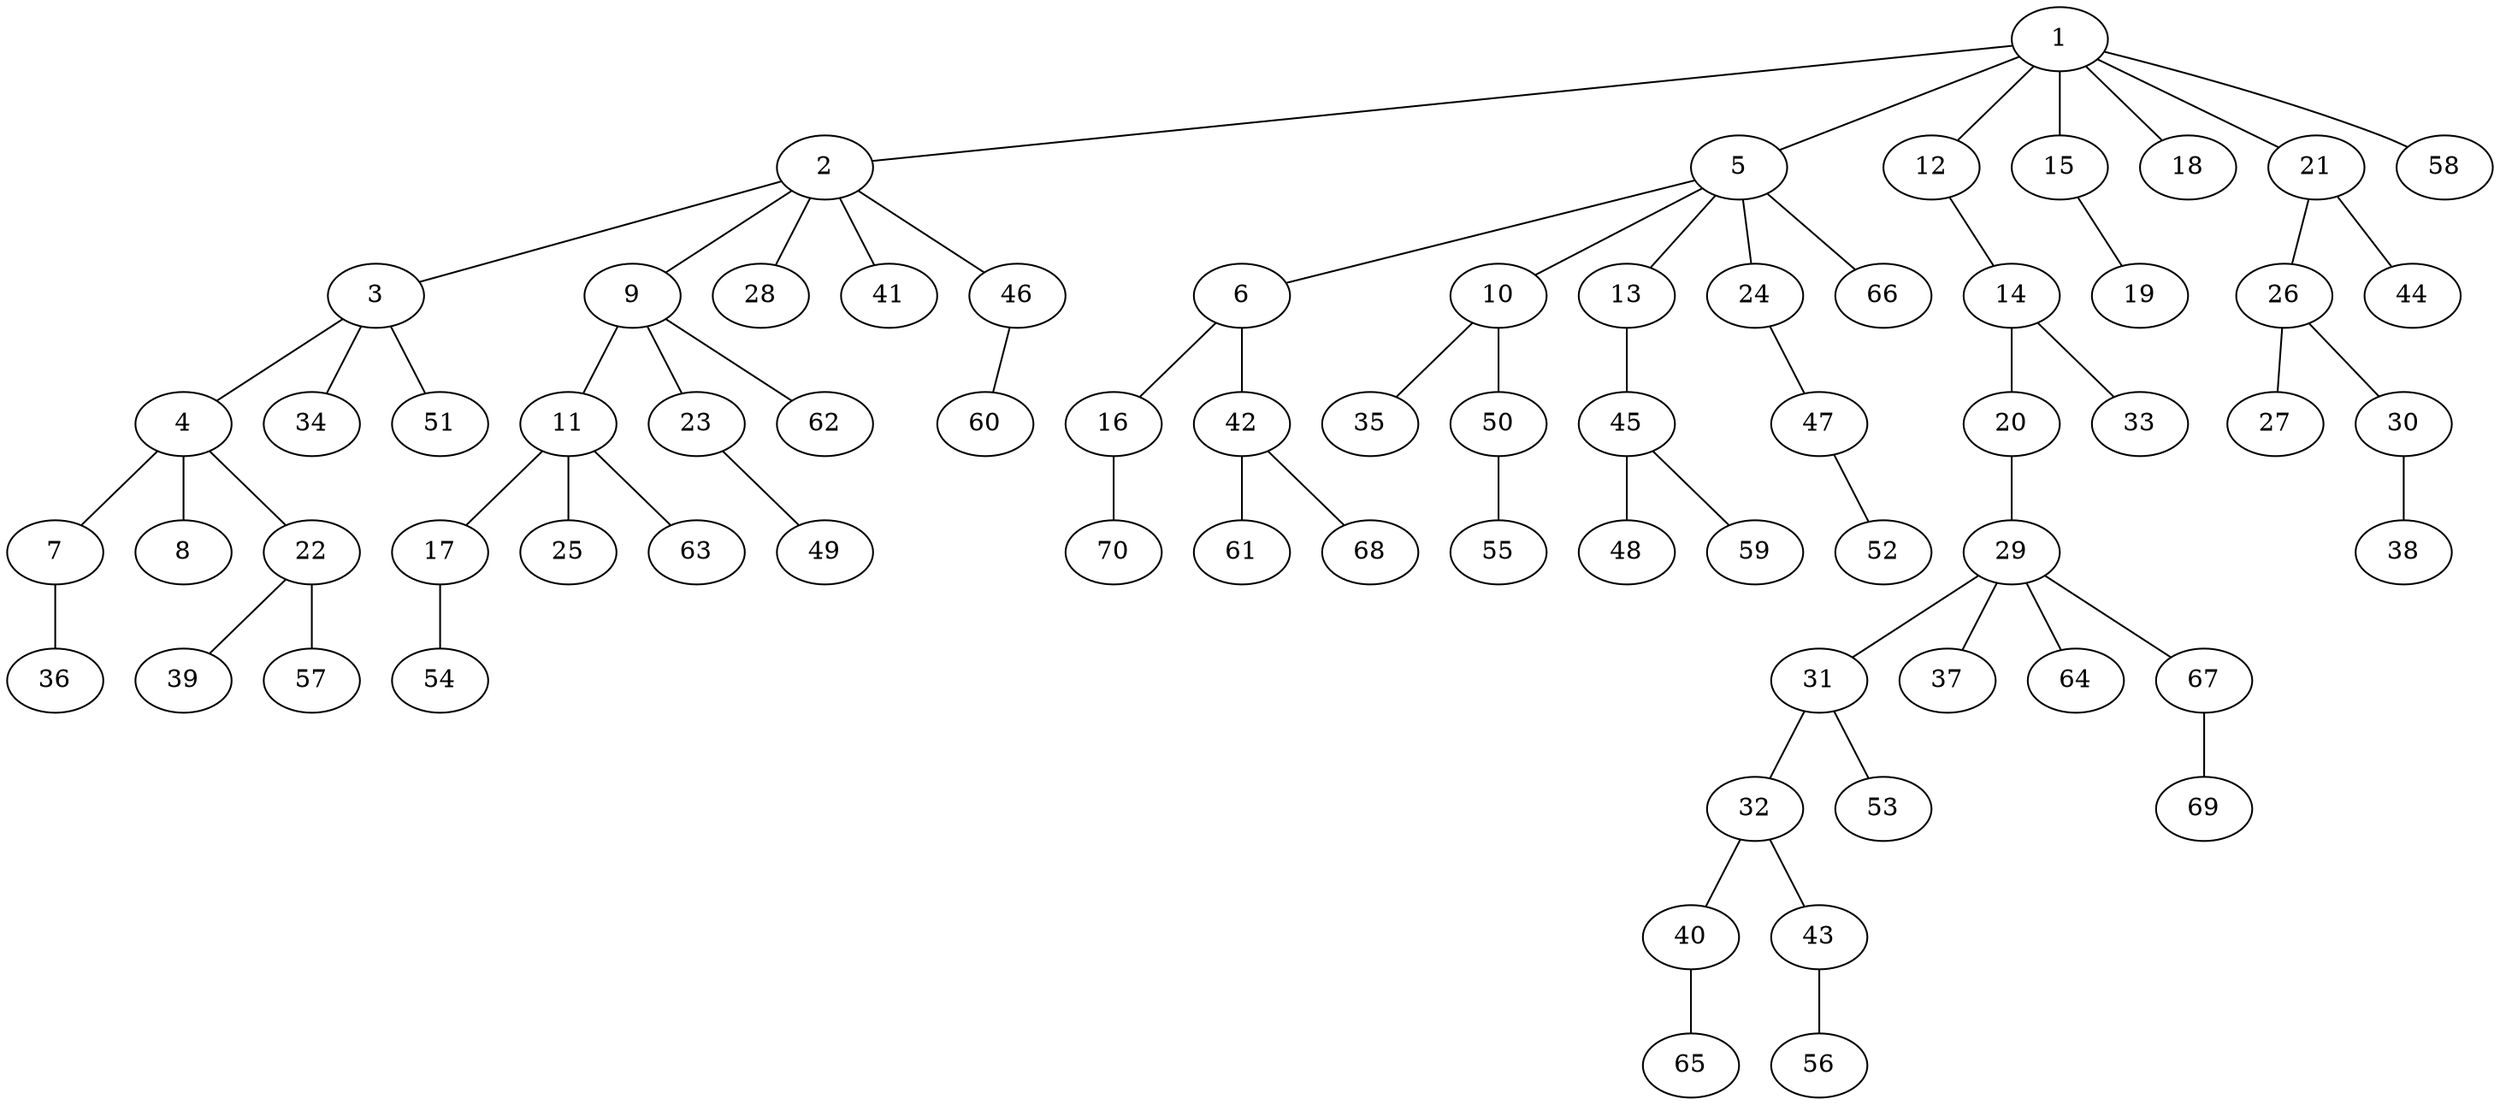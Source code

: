 graph graphname {1--2
1--5
1--12
1--15
1--18
1--21
1--58
2--3
2--9
2--28
2--41
2--46
3--4
3--34
3--51
4--7
4--8
4--22
5--6
5--10
5--13
5--24
5--66
6--16
6--42
7--36
9--11
9--23
9--62
10--35
10--50
11--17
11--25
11--63
12--14
13--45
14--20
14--33
15--19
16--70
17--54
20--29
21--26
21--44
22--39
22--57
23--49
24--47
26--27
26--30
29--31
29--37
29--64
29--67
30--38
31--32
31--53
32--40
32--43
40--65
42--61
42--68
43--56
45--48
45--59
46--60
47--52
50--55
67--69
}